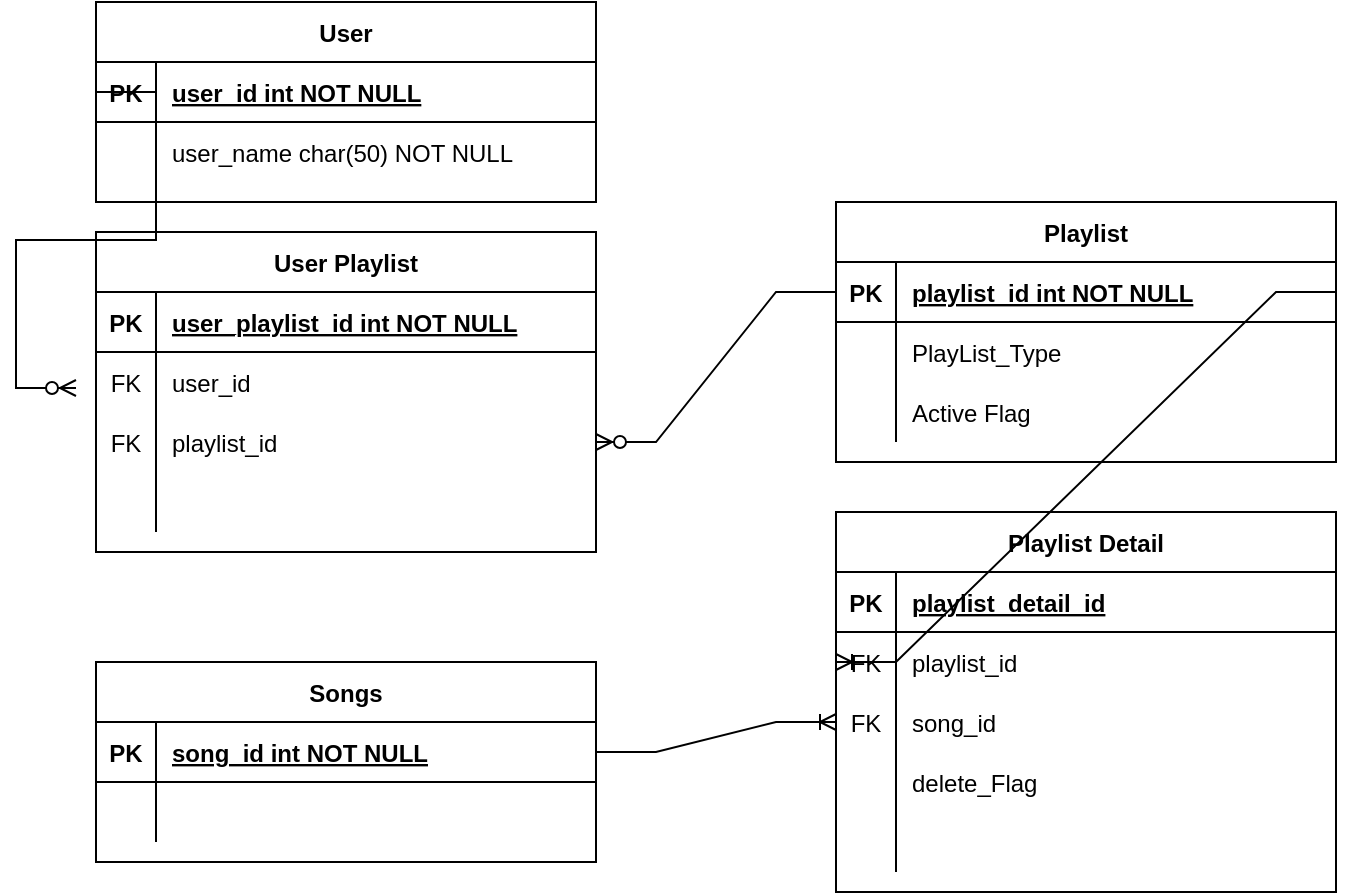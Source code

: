 <mxfile version="20.2.3" type="device" pages="4"><diagram id="R2lEEEUBdFMjLlhIrx00" name="Datbase"><mxGraphModel dx="776" dy="531" grid="1" gridSize="10" guides="1" tooltips="1" connect="1" arrows="1" fold="1" page="1" pageScale="1" pageWidth="850" pageHeight="1100" math="0" shadow="0" extFonts="Permanent Marker^https://fonts.googleapis.com/css?family=Permanent+Marker"><root><mxCell id="0"/><mxCell id="1" parent="0"/><mxCell id="C-vyLk0tnHw3VtMMgP7b-2" value="Playlist" style="shape=table;startSize=30;container=1;collapsible=1;childLayout=tableLayout;fixedRows=1;rowLines=0;fontStyle=1;align=center;resizeLast=1;" parent="1" vertex="1"><mxGeometry x="450" y="120" width="250" height="130" as="geometry"/></mxCell><mxCell id="C-vyLk0tnHw3VtMMgP7b-3" value="" style="shape=partialRectangle;collapsible=0;dropTarget=0;pointerEvents=0;fillColor=none;points=[[0,0.5],[1,0.5]];portConstraint=eastwest;top=0;left=0;right=0;bottom=1;" parent="C-vyLk0tnHw3VtMMgP7b-2" vertex="1"><mxGeometry y="30" width="250" height="30" as="geometry"/></mxCell><mxCell id="C-vyLk0tnHw3VtMMgP7b-4" value="PK" style="shape=partialRectangle;overflow=hidden;connectable=0;fillColor=none;top=0;left=0;bottom=0;right=0;fontStyle=1;" parent="C-vyLk0tnHw3VtMMgP7b-3" vertex="1"><mxGeometry width="30" height="30" as="geometry"><mxRectangle width="30" height="30" as="alternateBounds"/></mxGeometry></mxCell><mxCell id="C-vyLk0tnHw3VtMMgP7b-5" value="playlist_id int NOT NULL " style="shape=partialRectangle;overflow=hidden;connectable=0;fillColor=none;top=0;left=0;bottom=0;right=0;align=left;spacingLeft=6;fontStyle=5;" parent="C-vyLk0tnHw3VtMMgP7b-3" vertex="1"><mxGeometry x="30" width="220" height="30" as="geometry"><mxRectangle width="220" height="30" as="alternateBounds"/></mxGeometry></mxCell><mxCell id="C-vyLk0tnHw3VtMMgP7b-6" value="" style="shape=partialRectangle;collapsible=0;dropTarget=0;pointerEvents=0;fillColor=none;points=[[0,0.5],[1,0.5]];portConstraint=eastwest;top=0;left=0;right=0;bottom=0;" parent="C-vyLk0tnHw3VtMMgP7b-2" vertex="1"><mxGeometry y="60" width="250" height="30" as="geometry"/></mxCell><mxCell id="C-vyLk0tnHw3VtMMgP7b-7" value="" style="shape=partialRectangle;overflow=hidden;connectable=0;fillColor=none;top=0;left=0;bottom=0;right=0;" parent="C-vyLk0tnHw3VtMMgP7b-6" vertex="1"><mxGeometry width="30" height="30" as="geometry"><mxRectangle width="30" height="30" as="alternateBounds"/></mxGeometry></mxCell><mxCell id="C-vyLk0tnHw3VtMMgP7b-8" value="PlayList_Type" style="shape=partialRectangle;overflow=hidden;connectable=0;fillColor=none;top=0;left=0;bottom=0;right=0;align=left;spacingLeft=6;" parent="C-vyLk0tnHw3VtMMgP7b-6" vertex="1"><mxGeometry x="30" width="220" height="30" as="geometry"><mxRectangle width="220" height="30" as="alternateBounds"/></mxGeometry></mxCell><mxCell id="C-vyLk0tnHw3VtMMgP7b-9" value="" style="shape=partialRectangle;collapsible=0;dropTarget=0;pointerEvents=0;fillColor=none;points=[[0,0.5],[1,0.5]];portConstraint=eastwest;top=0;left=0;right=0;bottom=0;" parent="C-vyLk0tnHw3VtMMgP7b-2" vertex="1"><mxGeometry y="90" width="250" height="30" as="geometry"/></mxCell><mxCell id="C-vyLk0tnHw3VtMMgP7b-10" value="" style="shape=partialRectangle;overflow=hidden;connectable=0;fillColor=none;top=0;left=0;bottom=0;right=0;" parent="C-vyLk0tnHw3VtMMgP7b-9" vertex="1"><mxGeometry width="30" height="30" as="geometry"><mxRectangle width="30" height="30" as="alternateBounds"/></mxGeometry></mxCell><mxCell id="C-vyLk0tnHw3VtMMgP7b-11" value="Active Flag" style="shape=partialRectangle;overflow=hidden;connectable=0;fillColor=none;top=0;left=0;bottom=0;right=0;align=left;spacingLeft=6;" parent="C-vyLk0tnHw3VtMMgP7b-9" vertex="1"><mxGeometry x="30" width="220" height="30" as="geometry"><mxRectangle width="220" height="30" as="alternateBounds"/></mxGeometry></mxCell><mxCell id="C-vyLk0tnHw3VtMMgP7b-13" value="Songs" style="shape=table;startSize=30;container=1;collapsible=1;childLayout=tableLayout;fixedRows=1;rowLines=0;fontStyle=1;align=center;resizeLast=1;" parent="1" vertex="1"><mxGeometry x="80" y="350" width="250" height="100" as="geometry"/></mxCell><mxCell id="C-vyLk0tnHw3VtMMgP7b-14" value="" style="shape=partialRectangle;collapsible=0;dropTarget=0;pointerEvents=0;fillColor=none;points=[[0,0.5],[1,0.5]];portConstraint=eastwest;top=0;left=0;right=0;bottom=1;" parent="C-vyLk0tnHw3VtMMgP7b-13" vertex="1"><mxGeometry y="30" width="250" height="30" as="geometry"/></mxCell><mxCell id="C-vyLk0tnHw3VtMMgP7b-15" value="PK" style="shape=partialRectangle;overflow=hidden;connectable=0;fillColor=none;top=0;left=0;bottom=0;right=0;fontStyle=1;" parent="C-vyLk0tnHw3VtMMgP7b-14" vertex="1"><mxGeometry width="30" height="30" as="geometry"><mxRectangle width="30" height="30" as="alternateBounds"/></mxGeometry></mxCell><mxCell id="C-vyLk0tnHw3VtMMgP7b-16" value="song_id int NOT NULL " style="shape=partialRectangle;overflow=hidden;connectable=0;fillColor=none;top=0;left=0;bottom=0;right=0;align=left;spacingLeft=6;fontStyle=5;" parent="C-vyLk0tnHw3VtMMgP7b-14" vertex="1"><mxGeometry x="30" width="220" height="30" as="geometry"><mxRectangle width="220" height="30" as="alternateBounds"/></mxGeometry></mxCell><mxCell id="C-vyLk0tnHw3VtMMgP7b-20" value="" style="shape=partialRectangle;collapsible=0;dropTarget=0;pointerEvents=0;fillColor=none;points=[[0,0.5],[1,0.5]];portConstraint=eastwest;top=0;left=0;right=0;bottom=0;" parent="C-vyLk0tnHw3VtMMgP7b-13" vertex="1"><mxGeometry y="60" width="250" height="30" as="geometry"/></mxCell><mxCell id="C-vyLk0tnHw3VtMMgP7b-21" value="" style="shape=partialRectangle;overflow=hidden;connectable=0;fillColor=none;top=0;left=0;bottom=0;right=0;" parent="C-vyLk0tnHw3VtMMgP7b-20" vertex="1"><mxGeometry width="30" height="30" as="geometry"><mxRectangle width="30" height="30" as="alternateBounds"/></mxGeometry></mxCell><mxCell id="C-vyLk0tnHw3VtMMgP7b-22" value="" style="shape=partialRectangle;overflow=hidden;connectable=0;fillColor=none;top=0;left=0;bottom=0;right=0;align=left;spacingLeft=6;" parent="C-vyLk0tnHw3VtMMgP7b-20" vertex="1"><mxGeometry x="30" width="220" height="30" as="geometry"><mxRectangle width="220" height="30" as="alternateBounds"/></mxGeometry></mxCell><mxCell id="C-vyLk0tnHw3VtMMgP7b-23" value="User" style="shape=table;startSize=30;container=1;collapsible=1;childLayout=tableLayout;fixedRows=1;rowLines=0;fontStyle=1;align=center;resizeLast=1;" parent="1" vertex="1"><mxGeometry x="80" y="20" width="250" height="100" as="geometry"/></mxCell><mxCell id="C-vyLk0tnHw3VtMMgP7b-24" value="" style="shape=partialRectangle;collapsible=0;dropTarget=0;pointerEvents=0;fillColor=none;points=[[0,0.5],[1,0.5]];portConstraint=eastwest;top=0;left=0;right=0;bottom=1;" parent="C-vyLk0tnHw3VtMMgP7b-23" vertex="1"><mxGeometry y="30" width="250" height="30" as="geometry"/></mxCell><mxCell id="C-vyLk0tnHw3VtMMgP7b-25" value="PK" style="shape=partialRectangle;overflow=hidden;connectable=0;fillColor=none;top=0;left=0;bottom=0;right=0;fontStyle=1;" parent="C-vyLk0tnHw3VtMMgP7b-24" vertex="1"><mxGeometry width="30" height="30" as="geometry"><mxRectangle width="30" height="30" as="alternateBounds"/></mxGeometry></mxCell><mxCell id="C-vyLk0tnHw3VtMMgP7b-26" value="user_id int NOT NULL " style="shape=partialRectangle;overflow=hidden;connectable=0;fillColor=none;top=0;left=0;bottom=0;right=0;align=left;spacingLeft=6;fontStyle=5;" parent="C-vyLk0tnHw3VtMMgP7b-24" vertex="1"><mxGeometry x="30" width="220" height="30" as="geometry"><mxRectangle width="220" height="30" as="alternateBounds"/></mxGeometry></mxCell><mxCell id="C-vyLk0tnHw3VtMMgP7b-27" value="" style="shape=partialRectangle;collapsible=0;dropTarget=0;pointerEvents=0;fillColor=none;points=[[0,0.5],[1,0.5]];portConstraint=eastwest;top=0;left=0;right=0;bottom=0;" parent="C-vyLk0tnHw3VtMMgP7b-23" vertex="1"><mxGeometry y="60" width="250" height="30" as="geometry"/></mxCell><mxCell id="C-vyLk0tnHw3VtMMgP7b-28" value="" style="shape=partialRectangle;overflow=hidden;connectable=0;fillColor=none;top=0;left=0;bottom=0;right=0;" parent="C-vyLk0tnHw3VtMMgP7b-27" vertex="1"><mxGeometry width="30" height="30" as="geometry"><mxRectangle width="30" height="30" as="alternateBounds"/></mxGeometry></mxCell><mxCell id="C-vyLk0tnHw3VtMMgP7b-29" value="user_name char(50) NOT NULL" style="shape=partialRectangle;overflow=hidden;connectable=0;fillColor=none;top=0;left=0;bottom=0;right=0;align=left;spacingLeft=6;" parent="C-vyLk0tnHw3VtMMgP7b-27" vertex="1"><mxGeometry x="30" width="220" height="30" as="geometry"><mxRectangle width="220" height="30" as="alternateBounds"/></mxGeometry></mxCell><mxCell id="Da7VVaF3zbIcSWrs1C-y-1" value="Playlist Detail" style="shape=table;startSize=30;container=1;collapsible=1;childLayout=tableLayout;fixedRows=1;rowLines=0;fontStyle=1;align=center;resizeLast=1;" vertex="1" parent="1"><mxGeometry x="450" y="275" width="250" height="190" as="geometry"/></mxCell><mxCell id="Da7VVaF3zbIcSWrs1C-y-2" value="" style="shape=partialRectangle;collapsible=0;dropTarget=0;pointerEvents=0;fillColor=none;points=[[0,0.5],[1,0.5]];portConstraint=eastwest;top=0;left=0;right=0;bottom=1;" vertex="1" parent="Da7VVaF3zbIcSWrs1C-y-1"><mxGeometry y="30" width="250" height="30" as="geometry"/></mxCell><mxCell id="Da7VVaF3zbIcSWrs1C-y-3" value="PK" style="shape=partialRectangle;overflow=hidden;connectable=0;fillColor=none;top=0;left=0;bottom=0;right=0;fontStyle=1;" vertex="1" parent="Da7VVaF3zbIcSWrs1C-y-2"><mxGeometry width="30" height="30" as="geometry"><mxRectangle width="30" height="30" as="alternateBounds"/></mxGeometry></mxCell><mxCell id="Da7VVaF3zbIcSWrs1C-y-4" value="playlist_detail_id" style="shape=partialRectangle;overflow=hidden;connectable=0;fillColor=none;top=0;left=0;bottom=0;right=0;align=left;spacingLeft=6;fontStyle=5;" vertex="1" parent="Da7VVaF3zbIcSWrs1C-y-2"><mxGeometry x="30" width="220" height="30" as="geometry"><mxRectangle width="220" height="30" as="alternateBounds"/></mxGeometry></mxCell><mxCell id="Da7VVaF3zbIcSWrs1C-y-11" value="" style="shape=tableRow;horizontal=0;startSize=0;swimlaneHead=0;swimlaneBody=0;fillColor=none;collapsible=0;dropTarget=0;points=[[0,0.5],[1,0.5]];portConstraint=eastwest;top=0;left=0;right=0;bottom=0;" vertex="1" parent="Da7VVaF3zbIcSWrs1C-y-1"><mxGeometry y="60" width="250" height="30" as="geometry"/></mxCell><mxCell id="Da7VVaF3zbIcSWrs1C-y-12" value="FK" style="shape=partialRectangle;connectable=0;fillColor=none;top=0;left=0;bottom=0;right=0;fontStyle=0;overflow=hidden;" vertex="1" parent="Da7VVaF3zbIcSWrs1C-y-11"><mxGeometry width="30" height="30" as="geometry"><mxRectangle width="30" height="30" as="alternateBounds"/></mxGeometry></mxCell><mxCell id="Da7VVaF3zbIcSWrs1C-y-13" value="playlist_id" style="shape=partialRectangle;connectable=0;fillColor=none;top=0;left=0;bottom=0;right=0;align=left;spacingLeft=6;fontStyle=0;overflow=hidden;" vertex="1" parent="Da7VVaF3zbIcSWrs1C-y-11"><mxGeometry x="30" width="220" height="30" as="geometry"><mxRectangle width="220" height="30" as="alternateBounds"/></mxGeometry></mxCell><mxCell id="Da7VVaF3zbIcSWrs1C-y-15" value="" style="shape=tableRow;horizontal=0;startSize=0;swimlaneHead=0;swimlaneBody=0;fillColor=none;collapsible=0;dropTarget=0;points=[[0,0.5],[1,0.5]];portConstraint=eastwest;top=0;left=0;right=0;bottom=0;" vertex="1" parent="Da7VVaF3zbIcSWrs1C-y-1"><mxGeometry y="90" width="250" height="30" as="geometry"/></mxCell><mxCell id="Da7VVaF3zbIcSWrs1C-y-16" value="FK" style="shape=partialRectangle;connectable=0;fillColor=none;top=0;left=0;bottom=0;right=0;fontStyle=0;overflow=hidden;" vertex="1" parent="Da7VVaF3zbIcSWrs1C-y-15"><mxGeometry width="30" height="30" as="geometry"><mxRectangle width="30" height="30" as="alternateBounds"/></mxGeometry></mxCell><mxCell id="Da7VVaF3zbIcSWrs1C-y-17" value="song_id" style="shape=partialRectangle;connectable=0;fillColor=none;top=0;left=0;bottom=0;right=0;align=left;spacingLeft=6;fontStyle=0;overflow=hidden;" vertex="1" parent="Da7VVaF3zbIcSWrs1C-y-15"><mxGeometry x="30" width="220" height="30" as="geometry"><mxRectangle width="220" height="30" as="alternateBounds"/></mxGeometry></mxCell><mxCell id="Da7VVaF3zbIcSWrs1C-y-5" value="" style="shape=partialRectangle;collapsible=0;dropTarget=0;pointerEvents=0;fillColor=none;points=[[0,0.5],[1,0.5]];portConstraint=eastwest;top=0;left=0;right=0;bottom=0;" vertex="1" parent="Da7VVaF3zbIcSWrs1C-y-1"><mxGeometry y="120" width="250" height="30" as="geometry"/></mxCell><mxCell id="Da7VVaF3zbIcSWrs1C-y-6" value="" style="shape=partialRectangle;overflow=hidden;connectable=0;fillColor=none;top=0;left=0;bottom=0;right=0;" vertex="1" parent="Da7VVaF3zbIcSWrs1C-y-5"><mxGeometry width="30" height="30" as="geometry"><mxRectangle width="30" height="30" as="alternateBounds"/></mxGeometry></mxCell><mxCell id="Da7VVaF3zbIcSWrs1C-y-7" value="delete_Flag" style="shape=partialRectangle;overflow=hidden;connectable=0;fillColor=none;top=0;left=0;bottom=0;right=0;align=left;spacingLeft=6;" vertex="1" parent="Da7VVaF3zbIcSWrs1C-y-5"><mxGeometry x="30" width="220" height="30" as="geometry"><mxRectangle width="220" height="30" as="alternateBounds"/></mxGeometry></mxCell><mxCell id="Da7VVaF3zbIcSWrs1C-y-8" value="" style="shape=partialRectangle;collapsible=0;dropTarget=0;pointerEvents=0;fillColor=none;points=[[0,0.5],[1,0.5]];portConstraint=eastwest;top=0;left=0;right=0;bottom=0;" vertex="1" parent="Da7VVaF3zbIcSWrs1C-y-1"><mxGeometry y="150" width="250" height="30" as="geometry"/></mxCell><mxCell id="Da7VVaF3zbIcSWrs1C-y-9" value="" style="shape=partialRectangle;overflow=hidden;connectable=0;fillColor=none;top=0;left=0;bottom=0;right=0;" vertex="1" parent="Da7VVaF3zbIcSWrs1C-y-8"><mxGeometry width="30" height="30" as="geometry"><mxRectangle width="30" height="30" as="alternateBounds"/></mxGeometry></mxCell><mxCell id="Da7VVaF3zbIcSWrs1C-y-10" value="" style="shape=partialRectangle;overflow=hidden;connectable=0;fillColor=none;top=0;left=0;bottom=0;right=0;align=left;spacingLeft=6;" vertex="1" parent="Da7VVaF3zbIcSWrs1C-y-8"><mxGeometry x="30" width="220" height="30" as="geometry"><mxRectangle width="220" height="30" as="alternateBounds"/></mxGeometry></mxCell><mxCell id="Da7VVaF3zbIcSWrs1C-y-18" value="" style="edgeStyle=entityRelationEdgeStyle;fontSize=12;html=1;endArrow=ERoneToMany;rounded=0;" edge="1" parent="1" source="C-vyLk0tnHw3VtMMgP7b-14" target="Da7VVaF3zbIcSWrs1C-y-15"><mxGeometry width="100" height="100" relative="1" as="geometry"><mxPoint x="370" y="430" as="sourcePoint"/><mxPoint x="470" y="330" as="targetPoint"/></mxGeometry></mxCell><mxCell id="Da7VVaF3zbIcSWrs1C-y-19" value="User Playlist" style="shape=table;startSize=30;container=1;collapsible=1;childLayout=tableLayout;fixedRows=1;rowLines=0;fontStyle=1;align=center;resizeLast=1;" vertex="1" parent="1"><mxGeometry x="80" y="135" width="250" height="160" as="geometry"/></mxCell><mxCell id="Da7VVaF3zbIcSWrs1C-y-20" value="" style="shape=partialRectangle;collapsible=0;dropTarget=0;pointerEvents=0;fillColor=none;points=[[0,0.5],[1,0.5]];portConstraint=eastwest;top=0;left=0;right=0;bottom=1;" vertex="1" parent="Da7VVaF3zbIcSWrs1C-y-19"><mxGeometry y="30" width="250" height="30" as="geometry"/></mxCell><mxCell id="Da7VVaF3zbIcSWrs1C-y-21" value="PK" style="shape=partialRectangle;overflow=hidden;connectable=0;fillColor=none;top=0;left=0;bottom=0;right=0;fontStyle=1;" vertex="1" parent="Da7VVaF3zbIcSWrs1C-y-20"><mxGeometry width="30" height="30" as="geometry"><mxRectangle width="30" height="30" as="alternateBounds"/></mxGeometry></mxCell><mxCell id="Da7VVaF3zbIcSWrs1C-y-22" value="user_playlist_id int NOT NULL " style="shape=partialRectangle;overflow=hidden;connectable=0;fillColor=none;top=0;left=0;bottom=0;right=0;align=left;spacingLeft=6;fontStyle=5;" vertex="1" parent="Da7VVaF3zbIcSWrs1C-y-20"><mxGeometry x="30" width="220" height="30" as="geometry"><mxRectangle width="220" height="30" as="alternateBounds"/></mxGeometry></mxCell><mxCell id="Da7VVaF3zbIcSWrs1C-y-26" value="" style="shape=tableRow;horizontal=0;startSize=0;swimlaneHead=0;swimlaneBody=0;fillColor=none;collapsible=0;dropTarget=0;points=[[0,0.5],[1,0.5]];portConstraint=eastwest;top=0;left=0;right=0;bottom=0;" vertex="1" parent="Da7VVaF3zbIcSWrs1C-y-19"><mxGeometry y="60" width="250" height="30" as="geometry"/></mxCell><mxCell id="Da7VVaF3zbIcSWrs1C-y-27" value="FK" style="shape=partialRectangle;connectable=0;fillColor=none;top=0;left=0;bottom=0;right=0;fontStyle=0;overflow=hidden;" vertex="1" parent="Da7VVaF3zbIcSWrs1C-y-26"><mxGeometry width="30" height="30" as="geometry"><mxRectangle width="30" height="30" as="alternateBounds"/></mxGeometry></mxCell><mxCell id="Da7VVaF3zbIcSWrs1C-y-28" value="user_id" style="shape=partialRectangle;connectable=0;fillColor=none;top=0;left=0;bottom=0;right=0;align=left;spacingLeft=6;fontStyle=0;overflow=hidden;" vertex="1" parent="Da7VVaF3zbIcSWrs1C-y-26"><mxGeometry x="30" width="220" height="30" as="geometry"><mxRectangle width="220" height="30" as="alternateBounds"/></mxGeometry></mxCell><mxCell id="Da7VVaF3zbIcSWrs1C-y-29" value="" style="shape=tableRow;horizontal=0;startSize=0;swimlaneHead=0;swimlaneBody=0;fillColor=none;collapsible=0;dropTarget=0;points=[[0,0.5],[1,0.5]];portConstraint=eastwest;top=0;left=0;right=0;bottom=0;" vertex="1" parent="Da7VVaF3zbIcSWrs1C-y-19"><mxGeometry y="90" width="250" height="30" as="geometry"/></mxCell><mxCell id="Da7VVaF3zbIcSWrs1C-y-30" value="FK" style="shape=partialRectangle;connectable=0;fillColor=none;top=0;left=0;bottom=0;right=0;fontStyle=0;overflow=hidden;" vertex="1" parent="Da7VVaF3zbIcSWrs1C-y-29"><mxGeometry width="30" height="30" as="geometry"><mxRectangle width="30" height="30" as="alternateBounds"/></mxGeometry></mxCell><mxCell id="Da7VVaF3zbIcSWrs1C-y-31" value="playlist_id" style="shape=partialRectangle;connectable=0;fillColor=none;top=0;left=0;bottom=0;right=0;align=left;spacingLeft=6;fontStyle=0;overflow=hidden;" vertex="1" parent="Da7VVaF3zbIcSWrs1C-y-29"><mxGeometry x="30" width="220" height="30" as="geometry"><mxRectangle width="220" height="30" as="alternateBounds"/></mxGeometry></mxCell><mxCell id="Da7VVaF3zbIcSWrs1C-y-23" value="" style="shape=partialRectangle;collapsible=0;dropTarget=0;pointerEvents=0;fillColor=none;points=[[0,0.5],[1,0.5]];portConstraint=eastwest;top=0;left=0;right=0;bottom=0;" vertex="1" parent="Da7VVaF3zbIcSWrs1C-y-19"><mxGeometry y="120" width="250" height="30" as="geometry"/></mxCell><mxCell id="Da7VVaF3zbIcSWrs1C-y-24" value="" style="shape=partialRectangle;overflow=hidden;connectable=0;fillColor=none;top=0;left=0;bottom=0;right=0;" vertex="1" parent="Da7VVaF3zbIcSWrs1C-y-23"><mxGeometry width="30" height="30" as="geometry"><mxRectangle width="30" height="30" as="alternateBounds"/></mxGeometry></mxCell><mxCell id="Da7VVaF3zbIcSWrs1C-y-25" value="" style="shape=partialRectangle;overflow=hidden;connectable=0;fillColor=none;top=0;left=0;bottom=0;right=0;align=left;spacingLeft=6;" vertex="1" parent="Da7VVaF3zbIcSWrs1C-y-23"><mxGeometry x="30" width="220" height="30" as="geometry"><mxRectangle width="220" height="30" as="alternateBounds"/></mxGeometry></mxCell><mxCell id="Da7VVaF3zbIcSWrs1C-y-32" value="" style="edgeStyle=entityRelationEdgeStyle;fontSize=12;html=1;endArrow=ERoneToMany;rounded=0;entryX=0;entryY=0.5;entryDx=0;entryDy=0;exitX=1;exitY=0.5;exitDx=0;exitDy=0;" edge="1" parent="1" source="C-vyLk0tnHw3VtMMgP7b-3" target="Da7VVaF3zbIcSWrs1C-y-11"><mxGeometry width="100" height="100" relative="1" as="geometry"><mxPoint x="390" y="160" as="sourcePoint"/><mxPoint x="500" y="150" as="targetPoint"/></mxGeometry></mxCell><mxCell id="Da7VVaF3zbIcSWrs1C-y-33" value="" style="edgeStyle=entityRelationEdgeStyle;fontSize=12;html=1;endArrow=ERzeroToMany;endFill=1;rounded=0;exitX=0;exitY=0.5;exitDx=0;exitDy=0;" edge="1" parent="1" source="C-vyLk0tnHw3VtMMgP7b-24"><mxGeometry width="100" height="100" relative="1" as="geometry"><mxPoint x="40" y="60" as="sourcePoint"/><mxPoint x="70" y="213" as="targetPoint"/></mxGeometry></mxCell><mxCell id="Da7VVaF3zbIcSWrs1C-y-35" value="" style="edgeStyle=entityRelationEdgeStyle;fontSize=12;html=1;endArrow=ERzeroToMany;endFill=1;rounded=0;" edge="1" parent="1" source="C-vyLk0tnHw3VtMMgP7b-3" target="Da7VVaF3zbIcSWrs1C-y-29"><mxGeometry width="100" height="100" relative="1" as="geometry"><mxPoint x="330" y="330" as="sourcePoint"/><mxPoint x="430" y="230" as="targetPoint"/></mxGeometry></mxCell></root></mxGraphModel></diagram><diagram id="7jBUDV4eAdPu0HYfBYdE" name="API"><mxGraphModel dx="776" dy="531" grid="1" gridSize="10" guides="1" tooltips="1" connect="1" arrows="1" fold="1" page="1" pageScale="1" pageWidth="1169" pageHeight="827" math="0" shadow="0"><root><mxCell id="0"/><mxCell id="1" parent="0"/><mxCell id="PQIzQCmfcyWvTgAoJzG1-6" value="UserPlayListService" style="swimlane;" vertex="1" parent="1"><mxGeometry x="40" y="40" width="350" height="220" as="geometry"/></mxCell><mxCell id="PQIzQCmfcyWvTgAoJzG1-11" value="Long createNewPlaylist(Long userId,List&amp;lt;Songs&amp;gt;songs)" style="text;html=1;align=center;verticalAlign=middle;resizable=0;points=[];autosize=1;strokeColor=none;fillColor=none;" vertex="1" parent="PQIzQCmfcyWvTgAoJzG1-6"><mxGeometry x="15" y="40" width="320" height="30" as="geometry"/></mxCell><mxCell id="PQIzQCmfcyWvTgAoJzG1-13" value="PlayList addToPlayList(playlistId,List&amp;lt;Songs&amp;gt;songs)" style="text;html=1;align=center;verticalAlign=middle;resizable=0;points=[];autosize=1;strokeColor=none;fillColor=none;" vertex="1" parent="PQIzQCmfcyWvTgAoJzG1-6"><mxGeometry x="7" y="120" width="300" height="30" as="geometry"/></mxCell><mxCell id="PQIzQCmfcyWvTgAoJzG1-14" value="PlayList removeFromPlayList(playlistId,List&amp;lt;Songs&amp;gt;songs)" style="text;html=1;align=center;verticalAlign=middle;resizable=0;points=[];autosize=1;strokeColor=none;fillColor=none;" vertex="1" parent="PQIzQCmfcyWvTgAoJzG1-6"><mxGeometry x="5" y="160" width="340" height="30" as="geometry"/></mxCell><mxCell id="S7RyC98z0WvzBAoDSL3z-10" value="UserService" style="swimlane;" vertex="1" parent="1"><mxGeometry x="40" y="290" width="270" height="220" as="geometry"/></mxCell><mxCell id="S7RyC98z0WvzBAoDSL3z-11" value="registerNewUser(User user)" style="text;html=1;align=center;verticalAlign=middle;resizable=0;points=[];autosize=1;strokeColor=none;fillColor=none;" vertex="1" parent="S7RyC98z0WvzBAoDSL3z-10"><mxGeometry x="34" y="50" width="170" height="30" as="geometry"/></mxCell><mxCell id="S7RyC98z0WvzBAoDSL3z-16" value="modifyUser(User user)" style="text;html=1;align=center;verticalAlign=middle;resizable=0;points=[];autosize=1;strokeColor=none;fillColor=none;" vertex="1" parent="S7RyC98z0WvzBAoDSL3z-10"><mxGeometry x="39" y="80" width="140" height="30" as="geometry"/></mxCell><mxCell id="S7RyC98z0WvzBAoDSL3z-17" value="deleteUser(Long userId)" style="text;html=1;align=center;verticalAlign=middle;resizable=0;points=[];autosize=1;strokeColor=none;fillColor=none;" vertex="1" parent="S7RyC98z0WvzBAoDSL3z-10"><mxGeometry x="39" y="116" width="150" height="30" as="geometry"/></mxCell><mxCell id="S7RyC98z0WvzBAoDSL3z-18" value="getUser(Long userId)" style="text;html=1;align=center;verticalAlign=middle;resizable=0;points=[];autosize=1;strokeColor=none;fillColor=none;" vertex="1" parent="S7RyC98z0WvzBAoDSL3z-10"><mxGeometry x="39" y="160" width="140" height="30" as="geometry"/></mxCell><mxCell id="S7RyC98z0WvzBAoDSL3z-19" value="Backend Song Service" style="swimlane;" vertex="1" parent="1"><mxGeometry x="350" y="290" width="300" height="220" as="geometry"/></mxCell><mxCell id="S7RyC98z0WvzBAoDSL3z-25" value="deleteSong(Long songId)" style="text;strokeColor=none;fillColor=none;align=left;verticalAlign=middle;spacingLeft=4;spacingRight=4;overflow=hidden;points=[[0,0.5],[1,0.5]];portConstraint=eastwest;rotatable=0;" vertex="1" parent="S7RyC98z0WvzBAoDSL3z-19"><mxGeometry x="60" y="86" width="240" height="30" as="geometry"/></mxCell><mxCell id="S7RyC98z0WvzBAoDSL3z-24" value="addSong(Song song)" style="text;strokeColor=none;fillColor=none;align=left;verticalAlign=middle;spacingLeft=4;spacingRight=4;overflow=hidden;points=[[0,0.5],[1,0.5]];portConstraint=eastwest;rotatable=0;" vertex="1" parent="S7RyC98z0WvzBAoDSL3z-19"><mxGeometry x="60" y="40" width="240" height="30" as="geometry"/></mxCell><mxCell id="S7RyC98z0WvzBAoDSL3z-26" value="modifySongInfo(Song song)" style="text;strokeColor=none;fillColor=none;align=left;verticalAlign=middle;spacingLeft=4;spacingRight=4;overflow=hidden;points=[[0,0.5],[1,0.5]];portConstraint=eastwest;rotatable=0;" vertex="1" parent="S7RyC98z0WvzBAoDSL3z-19"><mxGeometry x="60" y="123.5" width="240" height="30" as="geometry"/></mxCell><mxCell id="bmV4RAO9-7eBm7eKLXU1-8" value="Song searchSong(Song song)" style="text;strokeColor=none;fillColor=none;align=left;verticalAlign=middle;spacingLeft=4;spacingRight=4;overflow=hidden;points=[[0,0.5],[1,0.5]];portConstraint=eastwest;rotatable=0;" vertex="1" parent="S7RyC98z0WvzBAoDSL3z-19"><mxGeometry x="60" y="153.5" width="240" height="30" as="geometry"/></mxCell><mxCell id="HUVodisZQij4KPMBbieQ-1" value="Backend Recommendation Service" style="swimlane;startSize=23;" vertex="1" parent="1"><mxGeometry x="410" y="40" width="440" height="200" as="geometry"/></mxCell><mxCell id="HUVodisZQij4KPMBbieQ-5" value="Long createRecommendationPlaylist(Long userId,List&amp;lt;Songs&amp;gt;songs)" style="text;html=1;align=center;verticalAlign=middle;resizable=0;points=[];autosize=1;strokeColor=none;fillColor=none;" vertex="1" parent="HUVodisZQij4KPMBbieQ-1"><mxGeometry y="40" width="390" height="30" as="geometry"/></mxCell><mxCell id="HUVodisZQij4KPMBbieQ-6" value="Tracks UserActivity and hot list new additions and user rankings" style="text;html=1;align=center;verticalAlign=middle;resizable=0;points=[];autosize=1;strokeColor=none;fillColor=none;" vertex="1" parent="HUVodisZQij4KPMBbieQ-1"><mxGeometry y="70" width="360" height="30" as="geometry"/></mxCell><mxCell id="KlHxK07XWA0lpp9dBgf--2" value="Can Use Song Ratings,visits and algorithms to prepare recommendation list" style="text;html=1;align=center;verticalAlign=middle;resizable=0;points=[];autosize=1;strokeColor=none;fillColor=none;" vertex="1" parent="HUVodisZQij4KPMBbieQ-1"><mxGeometry x="10" y="100" width="430" height="30" as="geometry"/></mxCell><mxCell id="KlHxK07XWA0lpp9dBgf--1" value="&lt;h1&gt;Scaling&lt;/h1&gt;&lt;p&gt;Apis that&amp;nbsp; need scaling:All&lt;/p&gt;&lt;p&gt;Apis that need throughput:User PlayList Service&lt;/p&gt;&lt;p&gt;Country dependency:Geo cluster required with hotspot India&lt;/p&gt;&lt;p&gt;Algorithms used for Recommendation&amp;nbsp;&amp;nbsp;&lt;/p&gt;&lt;span style=&quot;color: rgb(0, 23, 55); font-family: &amp;quot;IBM Plex Sans&amp;quot;, sans-serif; font-size: 14px; background-color: rgb(255, 255, 255);&quot;&gt;collaborative filtering algorithm&lt;br&gt;&lt;br&gt;&lt;b&gt;Caching &lt;/b&gt;of playlist Data&lt;br&gt;&lt;/span&gt;&lt;p&gt;&lt;br&gt;&lt;/p&gt;&lt;p&gt;&lt;br&gt;&lt;/p&gt;&lt;p&gt;&lt;br&gt;&lt;/p&gt;&lt;p&gt;&lt;br&gt;&lt;/p&gt;" style="text;html=1;strokeColor=none;fillColor=none;spacing=5;spacingTop=-20;whiteSpace=wrap;overflow=hidden;rounded=0;" vertex="1" parent="1"><mxGeometry x="30" y="530" width="360" height="210" as="geometry"/></mxCell><mxCell id="bmV4RAO9-7eBm7eKLXU1-1" value="UserDashBoardService" style="swimlane;" vertex="1" parent="1"><mxGeometry x="700" y="260" width="350" height="270" as="geometry"/></mxCell><mxCell id="bmV4RAO9-7eBm7eKLXU1-2" value="Song searchSongByName(String songName)" style="text;html=1;align=center;verticalAlign=middle;resizable=0;points=[];autosize=1;strokeColor=none;fillColor=none;" vertex="1" parent="bmV4RAO9-7eBm7eKLXU1-1"><mxGeometry x="30" y="40" width="270" height="30" as="geometry"/></mxCell><mxCell id="bmV4RAO9-7eBm7eKLXU1-5" value="PlayList getRecommendedPlayList(Long userId)" style="text;html=1;align=center;verticalAlign=middle;resizable=0;points=[];autosize=1;strokeColor=none;fillColor=none;" vertex="1" parent="bmV4RAO9-7eBm7eKLXU1-1"><mxGeometry x="33" y="110" width="280" height="30" as="geometry"/></mxCell><mxCell id="bmV4RAO9-7eBm7eKLXU1-6" value="Song searchPlayList(String playListName)" style="text;html=1;align=center;verticalAlign=middle;resizable=0;points=[];autosize=1;strokeColor=none;fillColor=none;" vertex="1" parent="bmV4RAO9-7eBm7eKLXU1-1"><mxGeometry x="30" y="70" width="250" height="30" as="geometry"/></mxCell><mxCell id="bmV4RAO9-7eBm7eKLXU1-9" value="Song searchSongByArtist(String artistName)" style="text;html=1;align=center;verticalAlign=middle;resizable=0;points=[];autosize=1;strokeColor=none;fillColor=none;" vertex="1" parent="bmV4RAO9-7eBm7eKLXU1-1"><mxGeometry x="35" y="146" width="260" height="30" as="geometry"/></mxCell><mxCell id="bmV4RAO9-7eBm7eKLXU1-10" value="Song searchSongByGenre(String genre)" style="text;html=1;align=center;verticalAlign=middle;resizable=0;points=[];autosize=1;strokeColor=none;fillColor=none;" vertex="1" parent="bmV4RAO9-7eBm7eKLXU1-1"><mxGeometry x="45" y="176" width="240" height="30" as="geometry"/></mxCell><mxCell id="bmV4RAO9-7eBm7eKLXU1-11" value="Song searchSongByMovie(String movie)" style="text;html=1;align=center;verticalAlign=middle;resizable=0;points=[];autosize=1;strokeColor=none;fillColor=none;" vertex="1" parent="bmV4RAO9-7eBm7eKLXU1-1"><mxGeometry x="45" y="206" width="240" height="30" as="geometry"/></mxCell><mxCell id="HVcVmREPKb6CAfF18dpZ-1" value="Song searchSongByAlbumName(String movie)" style="text;html=1;align=center;verticalAlign=middle;resizable=0;points=[];autosize=1;strokeColor=none;fillColor=none;" vertex="1" parent="bmV4RAO9-7eBm7eKLXU1-1"><mxGeometry x="25" y="236" width="270" height="30" as="geometry"/></mxCell></root></mxGraphModel></diagram><diagram id="LCwTUqQBAsNPJM0Y7TjZ" name="ClassDiagram"><mxGraphModel dx="776" dy="531" grid="1" gridSize="10" guides="1" tooltips="1" connect="1" arrows="1" fold="1" page="1" pageScale="1" pageWidth="1169" pageHeight="827" math="0" shadow="0"><root><mxCell id="0"/><mxCell id="1" parent="0"/><mxCell id="bhQlWCNVQg3dTT2KQfdl-10" value="PlayList" style="swimlane;fontStyle=2;align=center;verticalAlign=top;childLayout=stackLayout;horizontal=1;startSize=26;horizontalStack=0;resizeParent=1;resizeLast=0;collapsible=1;marginBottom=0;rounded=0;shadow=0;strokeWidth=1;" vertex="1" parent="1"><mxGeometry x="197" y="220" width="210" height="150" as="geometry"><mxRectangle x="230" y="140" width="160" height="26" as="alternateBounds"/></mxGeometry></mxCell><mxCell id="bhQlWCNVQg3dTT2KQfdl-11" value="id" style="text;align=left;verticalAlign=top;spacingLeft=4;spacingRight=4;overflow=hidden;rotatable=0;points=[[0,0.5],[1,0.5]];portConstraint=eastwest;" vertex="1" parent="bhQlWCNVQg3dTT2KQfdl-10"><mxGeometry y="26" width="210" height="26" as="geometry"/></mxCell><mxCell id="bhQlWCNVQg3dTT2KQfdl-12" value="name" style="text;align=left;verticalAlign=top;spacingLeft=4;spacingRight=4;overflow=hidden;rotatable=0;points=[[0,0.5],[1,0.5]];portConstraint=eastwest;rounded=0;shadow=0;html=0;" vertex="1" parent="bhQlWCNVQg3dTT2KQfdl-10"><mxGeometry y="52" width="210" height="26" as="geometry"/></mxCell><mxCell id="bhQlWCNVQg3dTT2KQfdl-13" value="userCreatedOrRecommended" style="text;align=left;verticalAlign=top;spacingLeft=4;spacingRight=4;overflow=hidden;rotatable=0;points=[[0,0.5],[1,0.5]];portConstraint=eastwest;rounded=0;shadow=0;html=0;" vertex="1" parent="bhQlWCNVQg3dTT2KQfdl-10"><mxGeometry y="78" width="210" height="26" as="geometry"/></mxCell><mxCell id="bhQlWCNVQg3dTT2KQfdl-14" value="List&lt;Songs&gt;" style="text;align=left;verticalAlign=top;spacingLeft=4;spacingRight=4;overflow=hidden;rotatable=0;points=[[0,0.5],[1,0.5]];portConstraint=eastwest;rounded=0;shadow=0;html=0;" vertex="1" parent="bhQlWCNVQg3dTT2KQfdl-10"><mxGeometry y="104" width="210" height="26" as="geometry"/></mxCell><mxCell id="bhQlWCNVQg3dTT2KQfdl-15" value="" style="endArrow=classic;startArrow=classic;html=1;rounded=0;" edge="1" parent="bhQlWCNVQg3dTT2KQfdl-10" source="bhQlWCNVQg3dTT2KQfdl-14"><mxGeometry width="50" height="50" relative="1" as="geometry"><mxPoint x="170" y="180" as="sourcePoint"/><mxPoint x="280" y="180" as="targetPoint"/></mxGeometry></mxCell><mxCell id="bhQlWCNVQg3dTT2KQfdl-16" value="1:n" style="edgeLabel;html=1;align=center;verticalAlign=middle;resizable=0;points=[];" vertex="1" connectable="0" parent="bhQlWCNVQg3dTT2KQfdl-15"><mxGeometry x="0.387" y="1" relative="1" as="geometry"><mxPoint as="offset"/></mxGeometry></mxCell><mxCell id="bhQlWCNVQg3dTT2KQfdl-17" value="Songs" style="swimlane;fontStyle=0;align=center;verticalAlign=top;childLayout=stackLayout;horizontal=1;startSize=26;horizontalStack=0;resizeParent=1;resizeLast=0;collapsible=1;marginBottom=0;rounded=0;shadow=0;strokeWidth=1;" vertex="1" parent="1"><mxGeometry x="475" y="340" width="160" height="390" as="geometry"><mxRectangle x="130" y="380" width="160" height="26" as="alternateBounds"/></mxGeometry></mxCell><mxCell id="fxDclSAcBL-athz3AE7l-3" value="songId" style="text;whiteSpace=wrap;html=1;" vertex="1" parent="bhQlWCNVQg3dTT2KQfdl-17"><mxGeometry y="26" width="160" height="40" as="geometry"/></mxCell><mxCell id="fxDclSAcBL-athz3AE7l-2" value="artist" style="text;whiteSpace=wrap;html=1;" vertex="1" parent="bhQlWCNVQg3dTT2KQfdl-17"><mxGeometry y="66" width="160" height="40" as="geometry"/></mxCell><mxCell id="bhQlWCNVQg3dTT2KQfdl-23" value="genre" style="text;html=1;align=center;verticalAlign=middle;resizable=0;points=[];autosize=1;strokeColor=none;fillColor=none;" vertex="1" parent="bhQlWCNVQg3dTT2KQfdl-17"><mxGeometry y="106" width="160" height="30" as="geometry"/></mxCell><mxCell id="fxDclSAcBL-athz3AE7l-1" value="songName" style="text;whiteSpace=wrap;html=1;" vertex="1" parent="bhQlWCNVQg3dTT2KQfdl-17"><mxGeometry y="136" width="160" height="40" as="geometry"/></mxCell><mxCell id="fxDclSAcBL-athz3AE7l-4" value="albumName" style="text;html=1;align=center;verticalAlign=middle;resizable=0;points=[];autosize=1;strokeColor=none;fillColor=none;" vertex="1" parent="bhQlWCNVQg3dTT2KQfdl-17"><mxGeometry y="176" width="160" height="30" as="geometry"/></mxCell><mxCell id="fxDclSAcBL-athz3AE7l-5" value="movieName" style="text;whiteSpace=wrap;html=1;" vertex="1" parent="bhQlWCNVQg3dTT2KQfdl-17"><mxGeometry y="206" width="160" height="40" as="geometry"/></mxCell><mxCell id="bhQlWCNVQg3dTT2KQfdl-18" value="UserPlayList" style="swimlane;fontStyle=0;align=center;verticalAlign=top;childLayout=stackLayout;horizontal=1;startSize=26;horizontalStack=0;resizeParent=1;resizeLast=0;collapsible=1;marginBottom=0;rounded=0;shadow=0;strokeWidth=1;" vertex="1" parent="1"><mxGeometry x="475" y="220" width="180" height="90" as="geometry"><mxRectangle x="550" y="140" width="160" height="26" as="alternateBounds"/></mxGeometry></mxCell><mxCell id="bhQlWCNVQg3dTT2KQfdl-19" value="playListId" style="text;align=left;verticalAlign=top;spacingLeft=4;spacingRight=4;overflow=hidden;rotatable=0;points=[[0,0.5],[1,0.5]];portConstraint=eastwest;" vertex="1" parent="bhQlWCNVQg3dTT2KQfdl-18"><mxGeometry y="26" width="180" height="26" as="geometry"/></mxCell><mxCell id="bhQlWCNVQg3dTT2KQfdl-20" value="userId" style="text;align=left;verticalAlign=top;spacingLeft=4;spacingRight=4;overflow=hidden;rotatable=0;points=[[0,0.5],[1,0.5]];portConstraint=eastwest;" vertex="1" parent="bhQlWCNVQg3dTT2KQfdl-18"><mxGeometry y="52" width="180" height="26" as="geometry"/></mxCell><mxCell id="bhQlWCNVQg3dTT2KQfdl-21" value="" style="endArrow=classic;startArrow=classic;html=1;rounded=0;exitX=1;exitY=0.538;exitDx=0;exitDy=0;exitPerimeter=0;" edge="1" parent="1" source="bhQlWCNVQg3dTT2KQfdl-11"><mxGeometry width="50" height="50" relative="1" as="geometry"><mxPoint x="417" y="290" as="sourcePoint"/><mxPoint x="477" y="260" as="targetPoint"/></mxGeometry></mxCell><mxCell id="bhQlWCNVQg3dTT2KQfdl-22" value="1:1" style="edgeLabel;html=1;align=center;verticalAlign=middle;resizable=0;points=[];" vertex="1" connectable="0" parent="bhQlWCNVQg3dTT2KQfdl-21"><mxGeometry x="-0.467" relative="1" as="geometry"><mxPoint as="offset"/></mxGeometry></mxCell><mxCell id="bhQlWCNVQg3dTT2KQfdl-24" value="User" style="swimlane;fontStyle=0;align=center;verticalAlign=top;childLayout=stackLayout;horizontal=1;startSize=26;horizontalStack=0;resizeParent=1;resizeLast=0;collapsible=1;marginBottom=0;rounded=0;shadow=0;strokeWidth=1;" vertex="1" parent="1"><mxGeometry x="475" y="60" width="180" height="130" as="geometry"><mxRectangle x="550" y="140" width="160" height="26" as="alternateBounds"/></mxGeometry></mxCell><mxCell id="bhQlWCNVQg3dTT2KQfdl-25" value="userId" style="text;align=left;verticalAlign=top;spacingLeft=4;spacingRight=4;overflow=hidden;rotatable=0;points=[[0,0.5],[1,0.5]];portConstraint=eastwest;" vertex="1" parent="bhQlWCNVQg3dTT2KQfdl-24"><mxGeometry y="26" width="180" height="26" as="geometry"/></mxCell><mxCell id="bhQlWCNVQg3dTT2KQfdl-26" value="List&lt;PlayList&gt; playList" style="text;align=left;verticalAlign=top;spacingLeft=4;spacingRight=4;overflow=hidden;rotatable=0;points=[[0,0.5],[1,0.5]];portConstraint=eastwest;" vertex="1" parent="bhQlWCNVQg3dTT2KQfdl-24"><mxGeometry y="52" width="180" height="26" as="geometry"/></mxCell><mxCell id="bhQlWCNVQg3dTT2KQfdl-27" value="" style="endArrow=classic;startArrow=classic;html=1;rounded=0;" edge="1" parent="1" source="bhQlWCNVQg3dTT2KQfdl-20"><mxGeometry width="50" height="50" relative="1" as="geometry"><mxPoint x="437" y="260" as="sourcePoint"/><mxPoint x="527" y="100" as="targetPoint"/><Array as="points"><mxPoint x="767" y="100"/></Array></mxGeometry></mxCell><mxCell id="bhQlWCNVQg3dTT2KQfdl-28" value="1:n" style="edgeLabel;html=1;align=center;verticalAlign=middle;resizable=0;points=[];" vertex="1" connectable="0" parent="bhQlWCNVQg3dTT2KQfdl-27"><mxGeometry x="0.177" y="2" relative="1" as="geometry"><mxPoint as="offset"/></mxGeometry></mxCell></root></mxGraphModel></diagram><diagram id="WuRB2zwi7cnwgM98uY-t" name="Page-4"><mxGraphModel dx="776" dy="531" grid="1" gridSize="10" guides="1" tooltips="1" connect="1" arrows="1" fold="1" page="1" pageScale="1" pageWidth="1169" pageHeight="827" math="0" shadow="0"><root><mxCell id="0"/><mxCell id="1" parent="0"/></root></mxGraphModel></diagram></mxfile>